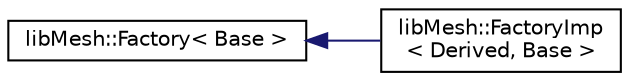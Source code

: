 digraph "Graphical Class Hierarchy"
{
  edge [fontname="Helvetica",fontsize="10",labelfontname="Helvetica",labelfontsize="10"];
  node [fontname="Helvetica",fontsize="10",shape=record];
  rankdir="LR";
  Node1 [label="libMesh::Factory\< Base \>",height=0.2,width=0.4,color="black", fillcolor="white", style="filled",URL="$classlibMesh_1_1Factory.html",tooltip="Handles name-based creation of objects. "];
  Node1 -> Node2 [dir="back",color="midnightblue",fontsize="10",style="solid",fontname="Helvetica"];
  Node2 [label="libMesh::FactoryImp\l\< Derived, Base \>",height=0.2,width=0.4,color="black", fillcolor="white", style="filled",URL="$classlibMesh_1_1FactoryImp.html"];
}
